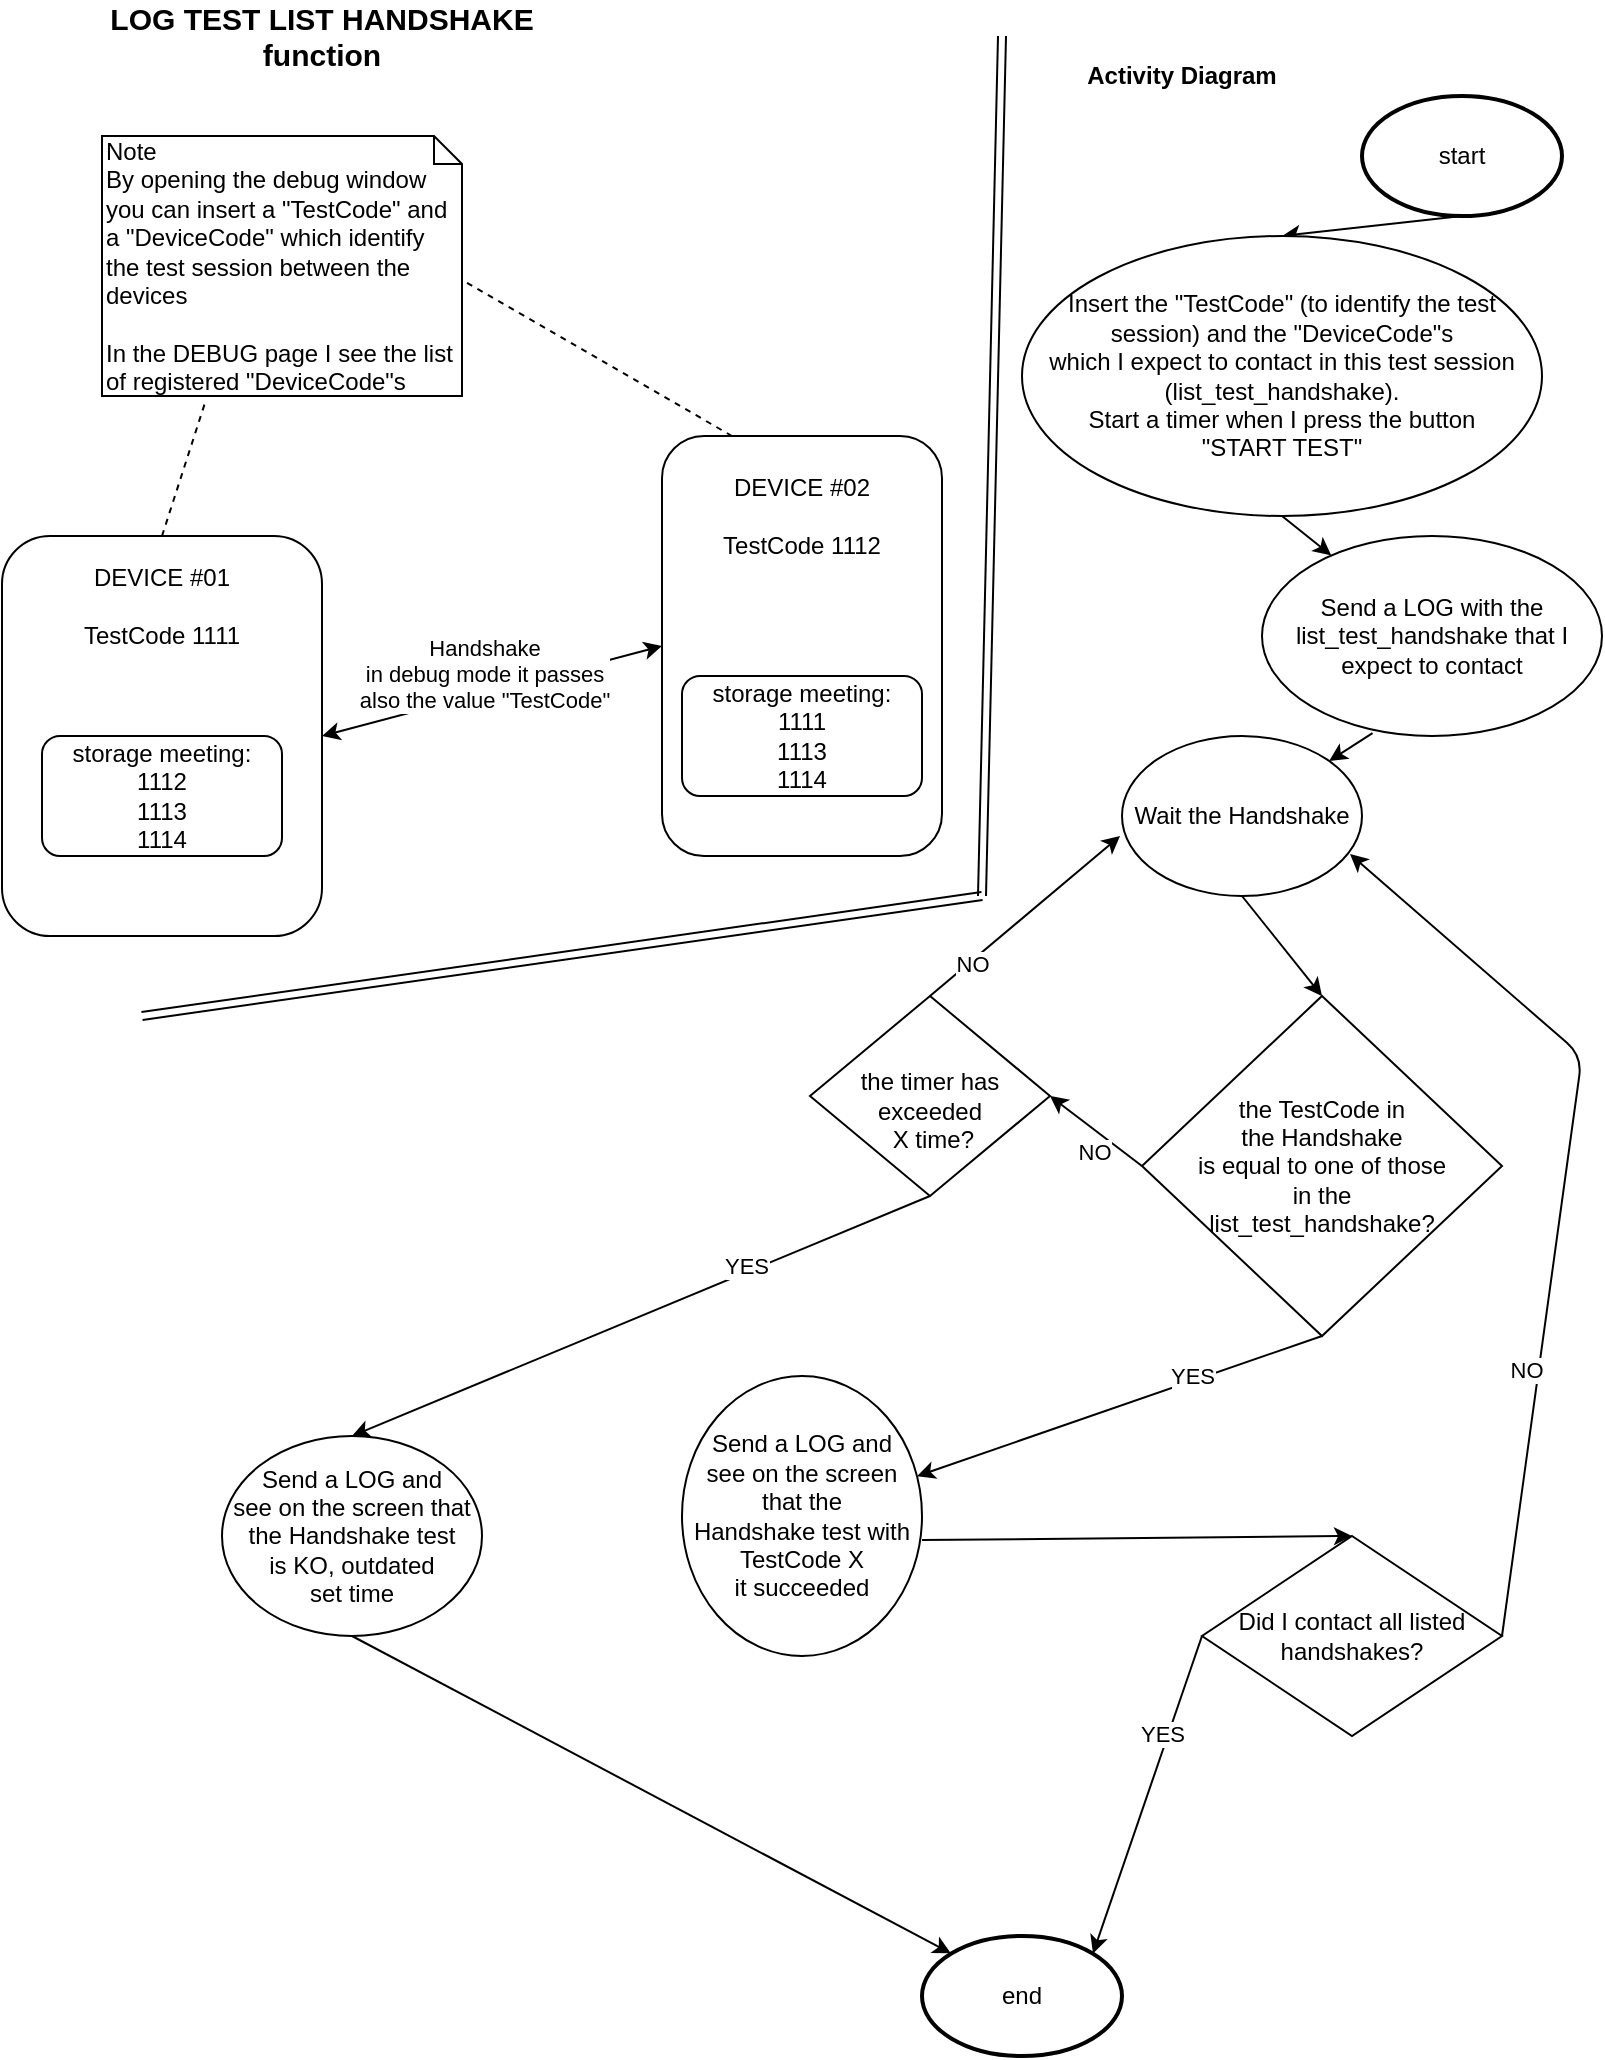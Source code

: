 <mxfile version="13.0.9" type="google"><diagram id="tW181wtwUyF62VZ4qFJg" name="Page-1"><mxGraphModel dx="1990" dy="720" grid="1" gridSize="10" guides="1" tooltips="1" connect="1" arrows="1" fold="1" page="1" pageScale="1" pageWidth="827" pageHeight="1169" math="0" shadow="0"><root><mxCell id="0"/><mxCell id="1" parent="0"/><mxCell id="M8SKeMKmiD9NFns4v0kp-1" value="DEVICE #01&lt;br&gt;&lt;br&gt;TestCode 1111&lt;br&gt;&lt;br&gt;&lt;br&gt;&lt;br&gt;&lt;br&gt;&lt;br&gt;&lt;br&gt;&lt;br&gt;&lt;br&gt;&lt;br&gt;" style="rounded=1;whiteSpace=wrap;html=1;" parent="1" vertex="1"><mxGeometry x="10" y="280" width="160" height="200" as="geometry"/></mxCell><mxCell id="M8SKeMKmiD9NFns4v0kp-2" value="DEVICE #02&lt;br&gt;&lt;br&gt;TestCode 1112&lt;br&gt;&lt;br&gt;&lt;br&gt;&lt;br&gt;&lt;br&gt;&lt;br&gt;&lt;br&gt;&lt;br&gt;&lt;br&gt;&lt;br&gt;" style="rounded=1;whiteSpace=wrap;html=1;" parent="1" vertex="1"><mxGeometry x="340" y="230" width="140" height="210" as="geometry"/></mxCell><mxCell id="M8SKeMKmiD9NFns4v0kp-3" value="storage meeting:&lt;br&gt;1112&lt;br&gt;1113&lt;br&gt;1114" style="rounded=1;whiteSpace=wrap;html=1;" parent="1" vertex="1"><mxGeometry x="30" y="380" width="120" height="60" as="geometry"/></mxCell><mxCell id="M8SKeMKmiD9NFns4v0kp-4" value="&lt;div&gt;&lt;span&gt;Note&lt;/span&gt;&lt;br&gt;&lt;/div&gt;&lt;div&gt;By opening the debug window you can insert a &quot;TestCode&quot; and a &quot;DeviceCode&quot; which identify the test session between the devices&lt;br&gt;&lt;/div&gt;&lt;div&gt;&lt;br&gt;&lt;/div&gt;&lt;div&gt;In the DEBUG page I see the list of registered &quot;DeviceCode&quot;s&lt;/div&gt;" style="shape=note;whiteSpace=wrap;html=1;size=14;verticalAlign=top;align=left;spacingTop=-6;" parent="1" vertex="1"><mxGeometry x="60" y="80" width="180" height="130" as="geometry"/></mxCell><mxCell id="M8SKeMKmiD9NFns4v0kp-5" value="" style="endArrow=none;dashed=1;html=1;entryX=0.289;entryY=1.014;entryDx=0;entryDy=0;entryPerimeter=0;exitX=0.5;exitY=0;exitDx=0;exitDy=0;" parent="1" source="M8SKeMKmiD9NFns4v0kp-1" target="M8SKeMKmiD9NFns4v0kp-4" edge="1"><mxGeometry width="50" height="50" relative="1" as="geometry"><mxPoint x="290" y="330" as="sourcePoint"/><mxPoint x="340" y="280" as="targetPoint"/></mxGeometry></mxCell><mxCell id="M8SKeMKmiD9NFns4v0kp-6" value="" style="endArrow=none;dashed=1;html=1;entryX=0;entryY=0;entryDx=180;entryDy=72;entryPerimeter=0;exitX=0.25;exitY=0;exitDx=0;exitDy=0;" parent="1" source="M8SKeMKmiD9NFns4v0kp-2" target="M8SKeMKmiD9NFns4v0kp-4" edge="1"><mxGeometry width="50" height="50" relative="1" as="geometry"><mxPoint x="140" y="210" as="sourcePoint"/><mxPoint x="202.02" y="120.98" as="targetPoint"/></mxGeometry></mxCell><mxCell id="M8SKeMKmiD9NFns4v0kp-12" value="" style="endArrow=classic;startArrow=classic;html=1;exitX=1;exitY=0.5;exitDx=0;exitDy=0;entryX=0;entryY=0.5;entryDx=0;entryDy=0;" parent="1" source="M8SKeMKmiD9NFns4v0kp-1" target="M8SKeMKmiD9NFns4v0kp-2" edge="1"><mxGeometry width="50" height="50" relative="1" as="geometry"><mxPoint x="290" y="230" as="sourcePoint"/><mxPoint x="340" y="180" as="targetPoint"/></mxGeometry></mxCell><mxCell id="M8SKeMKmiD9NFns4v0kp-13" value="Handshake&lt;br&gt;in debug mode it passes&lt;br&gt;also the value &quot;TestCode&quot;" style="edgeLabel;html=1;align=center;verticalAlign=middle;resizable=0;points=[];" parent="M8SKeMKmiD9NFns4v0kp-12" vertex="1" connectable="0"><mxGeometry x="0.306" y="-2" relative="1" as="geometry"><mxPoint x="-31.01" y="-3.73" as="offset"/></mxGeometry></mxCell><mxCell id="M8SKeMKmiD9NFns4v0kp-14" value="&lt;b&gt;&lt;font style=&quot;font-size: 15px&quot;&gt;LOG TEST LIST HANDSHAKE&lt;br&gt;function&lt;br&gt;&lt;/font&gt;&lt;/b&gt;" style="text;html=1;strokeColor=none;fillColor=none;align=center;verticalAlign=middle;whiteSpace=wrap;rounded=0;" parent="1" vertex="1"><mxGeometry x="60" y="20" width="220" height="20" as="geometry"/></mxCell><mxCell id="M8SKeMKmiD9NFns4v0kp-15" value="start" style="strokeWidth=2;html=1;shape=mxgraph.flowchart.start_1;whiteSpace=wrap;" parent="1" vertex="1"><mxGeometry x="690" y="60" width="100" height="60" as="geometry"/></mxCell><mxCell id="M8SKeMKmiD9NFns4v0kp-16" value="&lt;div&gt;the TestCode in &lt;br&gt;the Handshake&lt;/div&gt;&lt;div&gt;is equal to one of those&lt;/div&gt;&lt;div&gt;in the &lt;br&gt;list_test_handshake?&lt;/div&gt;" style="rhombus;whiteSpace=wrap;html=1;" parent="1" vertex="1"><mxGeometry x="580" y="510" width="180" height="170" as="geometry"/></mxCell><mxCell id="M8SKeMKmiD9NFns4v0kp-17" value="" style="endArrow=classic;html=1;exitX=0.5;exitY=1;exitDx=0;exitDy=0;exitPerimeter=0;entryX=0.5;entryY=0;entryDx=0;entryDy=0;" parent="1" source="M8SKeMKmiD9NFns4v0kp-15" target="M8SKeMKmiD9NFns4v0kp-23" edge="1"><mxGeometry width="50" height="50" relative="1" as="geometry"><mxPoint x="300" y="530" as="sourcePoint"/><mxPoint x="630" y="270" as="targetPoint"/></mxGeometry></mxCell><mxCell id="M8SKeMKmiD9NFns4v0kp-18" value="" style="endArrow=classic;html=1;exitX=0.5;exitY=1;exitDx=0;exitDy=0;" parent="1" source="M8SKeMKmiD9NFns4v0kp-16" target="M8SKeMKmiD9NFns4v0kp-20" edge="1"><mxGeometry width="50" height="50" relative="1" as="geometry"><mxPoint x="600" y="430" as="sourcePoint"/><mxPoint x="760" y="480" as="targetPoint"/></mxGeometry></mxCell><mxCell id="M8SKeMKmiD9NFns4v0kp-19" value="YES" style="edgeLabel;html=1;align=center;verticalAlign=middle;resizable=0;points=[];" parent="M8SKeMKmiD9NFns4v0kp-18" vertex="1" connectable="0"><mxGeometry x="-0.366" y="-3" relative="1" as="geometry"><mxPoint as="offset"/></mxGeometry></mxCell><mxCell id="M8SKeMKmiD9NFns4v0kp-20" value="&lt;div&gt;Send a LOG and &lt;br&gt;see on the screen that the&lt;/div&gt;&lt;div&gt;Handshake test with TestCode X&lt;/div&gt;&lt;div&gt;it succeeded&lt;/div&gt;" style="ellipse;whiteSpace=wrap;html=1;" parent="1" vertex="1"><mxGeometry x="350" y="700" width="120" height="140" as="geometry"/></mxCell><mxCell id="M8SKeMKmiD9NFns4v0kp-21" value="end" style="strokeWidth=2;html=1;shape=mxgraph.flowchart.start_1;whiteSpace=wrap;" parent="1" vertex="1"><mxGeometry x="470" y="980" width="100" height="60" as="geometry"/></mxCell><mxCell id="M8SKeMKmiD9NFns4v0kp-23" value="&lt;div&gt;&lt;span&gt;Insert the &quot;TestCode&quot; (to identify the test session) and the &quot;DeviceCode&quot;s&lt;/span&gt;&lt;br&gt;&lt;/div&gt;&lt;div&gt;which I expect to contact in this test session (list_test_handshake).&lt;/div&gt;&lt;div&gt;Start a timer when I press the button&lt;/div&gt;&lt;div&gt;&quot;START TEST&quot;&lt;/div&gt;" style="ellipse;whiteSpace=wrap;html=1;" parent="1" vertex="1"><mxGeometry x="520" y="130" width="260" height="140" as="geometry"/></mxCell><mxCell id="M8SKeMKmiD9NFns4v0kp-24" value="" style="endArrow=classic;html=1;exitX=0.5;exitY=1;exitDx=0;exitDy=0;" parent="1" source="M8SKeMKmiD9NFns4v0kp-23" target="M8SKeMKmiD9NFns4v0kp-40" edge="1"><mxGeometry width="50" height="50" relative="1" as="geometry"><mxPoint x="670" y="160" as="sourcePoint"/><mxPoint x="690" y="210" as="targetPoint"/></mxGeometry></mxCell><mxCell id="M8SKeMKmiD9NFns4v0kp-25" value="&lt;div&gt;&lt;br class=&quot;Apple-interchange-newline&quot;&gt;the timer has&lt;/div&gt;&lt;div&gt;exceeded&lt;/div&gt;&lt;div&gt;&amp;nbsp;X time?&lt;/div&gt;" style="rhombus;whiteSpace=wrap;html=1;" parent="1" vertex="1"><mxGeometry x="414" y="510" width="120" height="100" as="geometry"/></mxCell><mxCell id="M8SKeMKmiD9NFns4v0kp-26" value="" style="endArrow=classic;html=1;exitX=0.5;exitY=1;exitDx=0;exitDy=0;entryX=0.5;entryY=0;entryDx=0;entryDy=0;" parent="1" source="M8SKeMKmiD9NFns4v0kp-25" target="M8SKeMKmiD9NFns4v0kp-32" edge="1"><mxGeometry width="50" height="50" relative="1" as="geometry"><mxPoint x="690" y="450" as="sourcePoint"/><mxPoint x="620" y="600" as="targetPoint"/></mxGeometry></mxCell><mxCell id="M8SKeMKmiD9NFns4v0kp-27" value="YES" style="edgeLabel;html=1;align=center;verticalAlign=middle;resizable=0;points=[];" parent="M8SKeMKmiD9NFns4v0kp-26" vertex="1" connectable="0"><mxGeometry x="-0.366" y="-3" relative="1" as="geometry"><mxPoint as="offset"/></mxGeometry></mxCell><mxCell id="M8SKeMKmiD9NFns4v0kp-28" value="" style="endArrow=classic;html=1;entryX=1;entryY=0.5;entryDx=0;entryDy=0;exitX=0;exitY=0.5;exitDx=0;exitDy=0;" parent="1" source="M8SKeMKmiD9NFns4v0kp-16" target="M8SKeMKmiD9NFns4v0kp-25" edge="1"><mxGeometry width="50" height="50" relative="1" as="geometry"><mxPoint x="670" y="540" as="sourcePoint"/><mxPoint x="630" y="610" as="targetPoint"/><Array as="points"/></mxGeometry></mxCell><mxCell id="M8SKeMKmiD9NFns4v0kp-29" value="NO" style="edgeLabel;html=1;align=center;verticalAlign=middle;resizable=0;points=[];" parent="M8SKeMKmiD9NFns4v0kp-28" vertex="1" connectable="0"><mxGeometry x="-0.366" y="-3" relative="1" as="geometry"><mxPoint x="-11.04" y="6.64" as="offset"/></mxGeometry></mxCell><mxCell id="M8SKeMKmiD9NFns4v0kp-30" value="" style="endArrow=classic;html=1;entryX=-0.008;entryY=0.625;entryDx=0;entryDy=0;exitX=0.5;exitY=0;exitDx=0;exitDy=0;entryPerimeter=0;" parent="1" source="M8SKeMKmiD9NFns4v0kp-25" target="M8SKeMKmiD9NFns4v0kp-34" edge="1"><mxGeometry width="50" height="50" relative="1" as="geometry"><mxPoint x="690" y="450" as="sourcePoint"/><mxPoint x="600" y="470" as="targetPoint"/><Array as="points"/></mxGeometry></mxCell><mxCell id="M8SKeMKmiD9NFns4v0kp-31" value="NO" style="edgeLabel;html=1;align=center;verticalAlign=middle;resizable=0;points=[];" parent="M8SKeMKmiD9NFns4v0kp-30" vertex="1" connectable="0"><mxGeometry x="-0.366" y="-3" relative="1" as="geometry"><mxPoint x="-11.04" y="6.64" as="offset"/></mxGeometry></mxCell><mxCell id="M8SKeMKmiD9NFns4v0kp-32" value="&lt;div&gt;Send a LOG and &lt;br&gt;see on the screen that the&amp;nbsp;&lt;span&gt;Handshake test&lt;/span&gt;&lt;/div&gt;&lt;div&gt;is KO, outdated&lt;/div&gt;&lt;div&gt;set time&lt;/div&gt;" style="ellipse;whiteSpace=wrap;html=1;" parent="1" vertex="1"><mxGeometry x="120" y="730" width="130" height="100" as="geometry"/></mxCell><mxCell id="M8SKeMKmiD9NFns4v0kp-33" value="" style="endArrow=classic;html=1;exitX=0.5;exitY=1;exitDx=0;exitDy=0;entryX=0.145;entryY=0.145;entryDx=0;entryDy=0;entryPerimeter=0;" parent="1" source="M8SKeMKmiD9NFns4v0kp-32" target="M8SKeMKmiD9NFns4v0kp-21" edge="1"><mxGeometry width="50" height="50" relative="1" as="geometry"><mxPoint x="718" y="680" as="sourcePoint"/><mxPoint x="645.5" y="818.7" as="targetPoint"/></mxGeometry></mxCell><mxCell id="M8SKeMKmiD9NFns4v0kp-34" value="Wait the Handshake" style="ellipse;whiteSpace=wrap;html=1;" parent="1" vertex="1"><mxGeometry x="570" y="380" width="120" height="80" as="geometry"/></mxCell><mxCell id="M8SKeMKmiD9NFns4v0kp-36" value="" style="shape=link;html=1;" parent="1" edge="1"><mxGeometry width="50" height="50" relative="1" as="geometry"><mxPoint x="500" y="460" as="sourcePoint"/><mxPoint x="510" y="30" as="targetPoint"/></mxGeometry></mxCell><mxCell id="M8SKeMKmiD9NFns4v0kp-37" value="&lt;b&gt;&lt;font style=&quot;font-size: 12px&quot;&gt;Activity Diagram&lt;/font&gt;&lt;/b&gt;" style="text;html=1;strokeColor=none;fillColor=none;align=center;verticalAlign=middle;whiteSpace=wrap;rounded=0;" parent="1" vertex="1"><mxGeometry x="490" y="40" width="220" height="20" as="geometry"/></mxCell><mxCell id="M8SKeMKmiD9NFns4v0kp-38" value="storage meeting:&lt;br&gt;1111&lt;br&gt;1113&lt;br&gt;1114" style="rounded=1;whiteSpace=wrap;html=1;" parent="1" vertex="1"><mxGeometry x="350" y="350" width="120" height="60" as="geometry"/></mxCell><mxCell id="M8SKeMKmiD9NFns4v0kp-39" value="" style="shape=link;html=1;" parent="1" edge="1"><mxGeometry width="50" height="50" relative="1" as="geometry"><mxPoint x="500" y="460" as="sourcePoint"/><mxPoint x="80" y="520" as="targetPoint"/></mxGeometry></mxCell><mxCell id="M8SKeMKmiD9NFns4v0kp-40" value="&lt;div&gt;&lt;span&gt;Send a LOG with the list_test_handshake that I expect to contact&lt;/span&gt;&lt;br&gt;&lt;/div&gt;" style="ellipse;whiteSpace=wrap;html=1;" parent="1" vertex="1"><mxGeometry x="640" y="280" width="170" height="100" as="geometry"/></mxCell><mxCell id="M8SKeMKmiD9NFns4v0kp-41" value="" style="endArrow=classic;html=1;exitX=0.325;exitY=0.986;exitDx=0;exitDy=0;exitPerimeter=0;" parent="1" source="M8SKeMKmiD9NFns4v0kp-40" target="M8SKeMKmiD9NFns4v0kp-34" edge="1"><mxGeometry width="50" height="50" relative="1" as="geometry"><mxPoint x="640" y="470" as="sourcePoint"/><mxPoint x="660" y="500" as="targetPoint"/></mxGeometry></mxCell><mxCell id="M8SKeMKmiD9NFns4v0kp-42" value="Did I contact all listed handshakes?" style="rhombus;whiteSpace=wrap;html=1;" parent="1" vertex="1"><mxGeometry x="610" y="780" width="150" height="100" as="geometry"/></mxCell><mxCell id="M8SKeMKmiD9NFns4v0kp-43" value="" style="endArrow=classic;html=1;exitX=0;exitY=0.5;exitDx=0;exitDy=0;entryX=0.855;entryY=0.145;entryDx=0;entryDy=0;entryPerimeter=0;" parent="1" source="M8SKeMKmiD9NFns4v0kp-42" target="M8SKeMKmiD9NFns4v0kp-21" edge="1"><mxGeometry width="50" height="50" relative="1" as="geometry"><mxPoint x="380" y="710" as="sourcePoint"/><mxPoint x="424" y="740" as="targetPoint"/></mxGeometry></mxCell><mxCell id="M8SKeMKmiD9NFns4v0kp-44" value="YES" style="edgeLabel;html=1;align=center;verticalAlign=middle;resizable=0;points=[];" parent="M8SKeMKmiD9NFns4v0kp-43" vertex="1" connectable="0"><mxGeometry x="-0.366" y="-3" relative="1" as="geometry"><mxPoint as="offset"/></mxGeometry></mxCell><mxCell id="M8SKeMKmiD9NFns4v0kp-45" value="" style="endArrow=classic;html=1;exitX=1;exitY=0.5;exitDx=0;exitDy=0;entryX=0.95;entryY=0.738;entryDx=0;entryDy=0;entryPerimeter=0;" parent="1" source="M8SKeMKmiD9NFns4v0kp-42" target="M8SKeMKmiD9NFns4v0kp-34" edge="1"><mxGeometry width="50" height="50" relative="1" as="geometry"><mxPoint x="550" y="560" as="sourcePoint"/><mxPoint x="790" y="540" as="targetPoint"/><Array as="points"><mxPoint x="800" y="540"/></Array></mxGeometry></mxCell><mxCell id="M8SKeMKmiD9NFns4v0kp-46" value="NO" style="edgeLabel;html=1;align=center;verticalAlign=middle;resizable=0;points=[];" parent="M8SKeMKmiD9NFns4v0kp-45" vertex="1" connectable="0"><mxGeometry x="-0.366" y="-3" relative="1" as="geometry"><mxPoint x="-11.04" y="6.64" as="offset"/></mxGeometry></mxCell><mxCell id="M8SKeMKmiD9NFns4v0kp-47" value="" style="endArrow=classic;html=1;exitX=1;exitY=0.586;exitDx=0;exitDy=0;entryX=0.5;entryY=0;entryDx=0;entryDy=0;exitPerimeter=0;" parent="1" source="M8SKeMKmiD9NFns4v0kp-20" target="M8SKeMKmiD9NFns4v0kp-42" edge="1"><mxGeometry width="50" height="50" relative="1" as="geometry"><mxPoint x="424" y="840" as="sourcePoint"/><mxPoint x="494.5" y="878.7" as="targetPoint"/></mxGeometry></mxCell><mxCell id="qCkEcJBNru8DCE3PzBrg-2" value="" style="endArrow=classic;html=1;exitX=0.5;exitY=1;exitDx=0;exitDy=0;entryX=0.5;entryY=0;entryDx=0;entryDy=0;" edge="1" parent="1" source="M8SKeMKmiD9NFns4v0kp-34" target="M8SKeMKmiD9NFns4v0kp-16"><mxGeometry width="50" height="50" relative="1" as="geometry"><mxPoint x="705.25" y="388.6" as="sourcePoint"/><mxPoint x="683.584" y="402.509" as="targetPoint"/></mxGeometry></mxCell></root></mxGraphModel></diagram></mxfile>